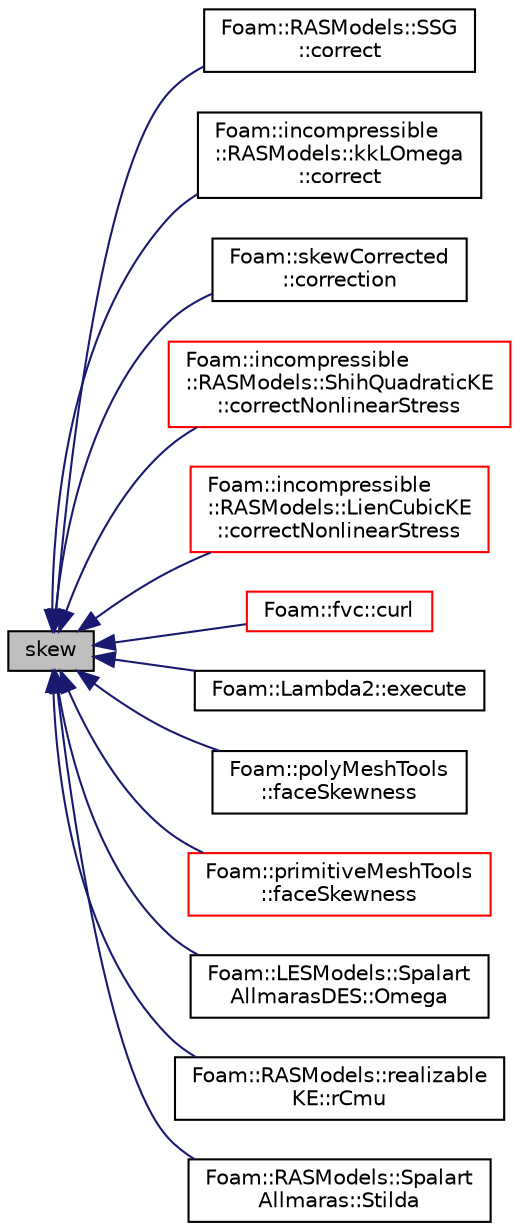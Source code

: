 digraph "skew"
{
  bgcolor="transparent";
  edge [fontname="Helvetica",fontsize="10",labelfontname="Helvetica",labelfontsize="10"];
  node [fontname="Helvetica",fontsize="10",shape=record];
  rankdir="LR";
  Node1 [label="skew",height=0.2,width=0.4,color="black", fillcolor="grey75", style="filled", fontcolor="black"];
  Node1 -> Node2 [dir="back",color="midnightblue",fontsize="10",style="solid",fontname="Helvetica"];
  Node2 [label="Foam::RASModels::SSG\l::correct",height=0.2,width=0.4,color="black",URL="$a02416.html#a3ae44b28050c3aa494c1d8e18cf618c1",tooltip="Solve the turbulence equations and correct eddy-Viscosity and. "];
  Node1 -> Node3 [dir="back",color="midnightblue",fontsize="10",style="solid",fontname="Helvetica"];
  Node3 [label="Foam::incompressible\l::RASModels::kkLOmega\l::correct",height=0.2,width=0.4,color="black",URL="$a01240.html#a3ae44b28050c3aa494c1d8e18cf618c1",tooltip="Solve the turbulence equations and correct the turbulence viscosity. "];
  Node1 -> Node4 [dir="back",color="midnightblue",fontsize="10",style="solid",fontname="Helvetica"];
  Node4 [label="Foam::skewCorrected\l::correction",height=0.2,width=0.4,color="black",URL="$a02331.html#a575a424a2a3d61de0e8d6ad368b61be1",tooltip="Return the explicit correction to the face-interpolate. "];
  Node1 -> Node5 [dir="back",color="midnightblue",fontsize="10",style="solid",fontname="Helvetica"];
  Node5 [label="Foam::incompressible\l::RASModels::ShihQuadraticKE\l::correctNonlinearStress",height=0.2,width=0.4,color="red",URL="$a02292.html#aaeceed08f8e5aa404ea620bbed333cf2"];
  Node1 -> Node6 [dir="back",color="midnightblue",fontsize="10",style="solid",fontname="Helvetica"];
  Node6 [label="Foam::incompressible\l::RASModels::LienCubicKE\l::correctNonlinearStress",height=0.2,width=0.4,color="red",URL="$a01310.html#aaeceed08f8e5aa404ea620bbed333cf2"];
  Node1 -> Node7 [dir="back",color="midnightblue",fontsize="10",style="solid",fontname="Helvetica"];
  Node7 [label="Foam::fvc::curl",height=0.2,width=0.4,color="red",URL="$a10759.html#a1b6f4cf0c3bce34f80a2a7bcc28f43e9"];
  Node1 -> Node8 [dir="back",color="midnightblue",fontsize="10",style="solid",fontname="Helvetica"];
  Node8 [label="Foam::Lambda2::execute",height=0.2,width=0.4,color="black",URL="$a01262.html#a61af3e60b94ae3e748f6fbac1e794af7",tooltip="Execute, currently does nothing. "];
  Node1 -> Node9 [dir="back",color="midnightblue",fontsize="10",style="solid",fontname="Helvetica"];
  Node9 [label="Foam::polyMeshTools\l::faceSkewness",height=0.2,width=0.4,color="black",URL="$a01923.html#a18dd96d4299c9cd56aa762e236a9af0d",tooltip="Generate skewness field. "];
  Node1 -> Node10 [dir="back",color="midnightblue",fontsize="10",style="solid",fontname="Helvetica"];
  Node10 [label="Foam::primitiveMeshTools\l::faceSkewness",height=0.2,width=0.4,color="red",URL="$a01969.html#a3c5a5ea5f6eecbaf692582855583eff9",tooltip="Generate skewness field. "];
  Node1 -> Node11 [dir="back",color="midnightblue",fontsize="10",style="solid",fontname="Helvetica"];
  Node11 [label="Foam::LESModels::Spalart\lAllmarasDES::Omega",height=0.2,width=0.4,color="black",URL="$a02386.html#afa60714d585691946eb08080fd1dbbad"];
  Node1 -> Node12 [dir="back",color="midnightblue",fontsize="10",style="solid",fontname="Helvetica"];
  Node12 [label="Foam::RASModels::realizable\lKE::rCmu",height=0.2,width=0.4,color="black",URL="$a02098.html#a1068a692df4f337ad061061d4c6b380d"];
  Node1 -> Node13 [dir="back",color="midnightblue",fontsize="10",style="solid",fontname="Helvetica"];
  Node13 [label="Foam::RASModels::Spalart\lAllmaras::Stilda",height=0.2,width=0.4,color="black",URL="$a02384.html#a98e641d02212ed9a1b80cbb8c96f9cec"];
}
